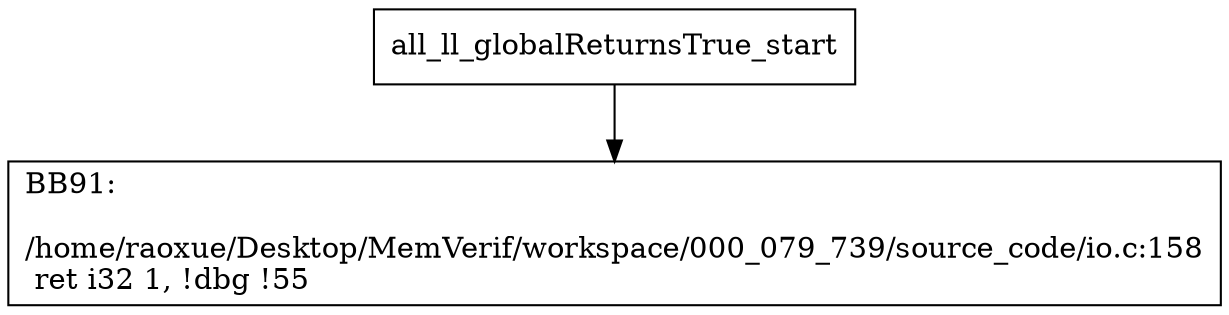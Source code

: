 digraph "CFG for'all_ll_globalReturnsTrue' function" {
	BBall_ll_globalReturnsTrue_start[shape=record,label="{all_ll_globalReturnsTrue_start}"];
	BBall_ll_globalReturnsTrue_start-> all_ll_globalReturnsTrueBB91;
	all_ll_globalReturnsTrueBB91 [shape=record, label="{BB91:\l\l/home/raoxue/Desktop/MemVerif/workspace/000_079_739/source_code/io.c:158\l
  ret i32 1, !dbg !55\l
}"];
}
